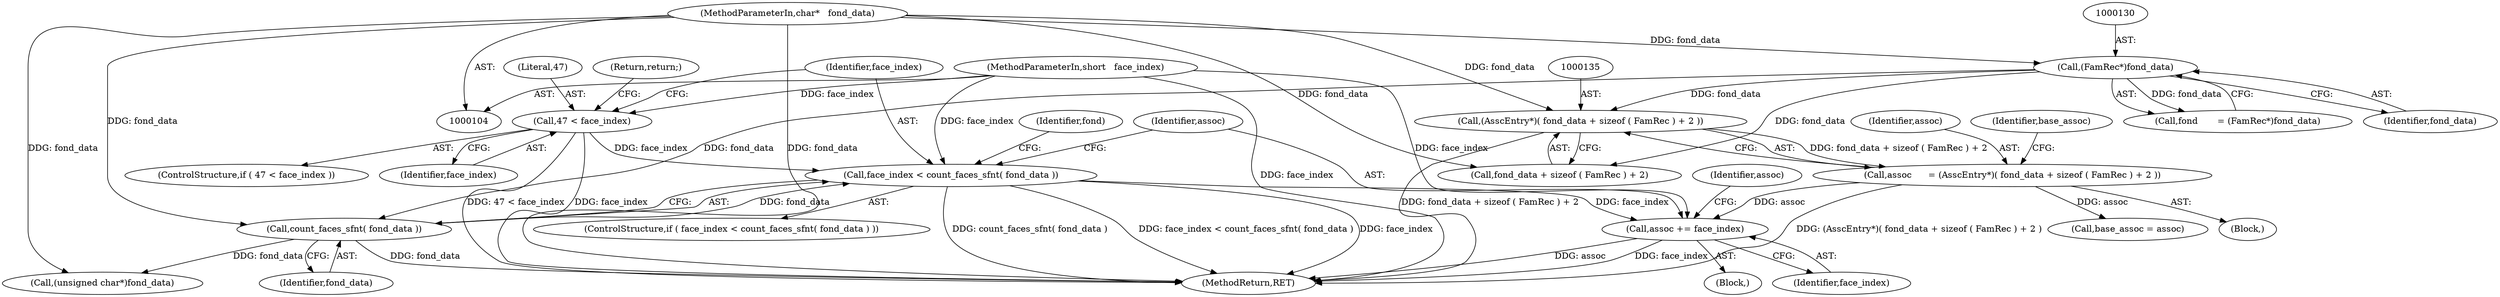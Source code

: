 digraph "0_savannah_18a8f0d9943369449bc4de92d411c78fb08d616c@pointer" {
"1000156" [label="(Call,assoc += face_index)"];
"1000151" [label="(Call,face_index < count_faces_sfnt( fond_data ))"];
"1000146" [label="(Call,47 < face_index)"];
"1000109" [label="(MethodParameterIn,short   face_index)"];
"1000153" [label="(Call,count_faces_sfnt( fond_data ))"];
"1000105" [label="(MethodParameterIn,char*   fond_data)"];
"1000129" [label="(Call,(FamRec*)fond_data)"];
"1000132" [label="(Call,assoc      = (AsscEntry*)( fond_data + sizeof ( FamRec ) + 2 ))"];
"1000134" [label="(Call,(AsscEntry*)( fond_data + sizeof ( FamRec ) + 2 ))"];
"1000206" [label="(Call,(unsigned char*)fond_data)"];
"1000153" [label="(Call,count_faces_sfnt( fond_data ))"];
"1000110" [label="(Block,)"];
"1000157" [label="(Identifier,assoc)"];
"1000151" [label="(Call,face_index < count_faces_sfnt( fond_data ))"];
"1000147" [label="(Literal,47)"];
"1000148" [label="(Identifier,face_index)"];
"1000158" [label="(Identifier,face_index)"];
"1000145" [label="(ControlStructure,if ( 47 < face_index ))"];
"1000132" [label="(Call,assoc      = (AsscEntry*)( fond_data + sizeof ( FamRec ) + 2 ))"];
"1000146" [label="(Call,47 < face_index)"];
"1000105" [label="(MethodParameterIn,char*   fond_data)"];
"1000129" [label="(Call,(FamRec*)fond_data)"];
"1000131" [label="(Identifier,fond_data)"];
"1000404" [label="(MethodReturn,RET)"];
"1000150" [label="(ControlStructure,if ( face_index < count_faces_sfnt( fond_data ) ))"];
"1000156" [label="(Call,assoc += face_index)"];
"1000200" [label="(Identifier,fond)"];
"1000136" [label="(Call,fond_data + sizeof ( FamRec ) + 2)"];
"1000133" [label="(Identifier,assoc)"];
"1000149" [label="(Return,return;)"];
"1000142" [label="(Call,base_assoc = assoc)"];
"1000163" [label="(Identifier,assoc)"];
"1000109" [label="(MethodParameterIn,short   face_index)"];
"1000154" [label="(Identifier,fond_data)"];
"1000155" [label="(Block,)"];
"1000127" [label="(Call,fond       = (FamRec*)fond_data)"];
"1000152" [label="(Identifier,face_index)"];
"1000143" [label="(Identifier,base_assoc)"];
"1000134" [label="(Call,(AsscEntry*)( fond_data + sizeof ( FamRec ) + 2 ))"];
"1000156" -> "1000155"  [label="AST: "];
"1000156" -> "1000158"  [label="CFG: "];
"1000157" -> "1000156"  [label="AST: "];
"1000158" -> "1000156"  [label="AST: "];
"1000163" -> "1000156"  [label="CFG: "];
"1000156" -> "1000404"  [label="DDG: assoc"];
"1000156" -> "1000404"  [label="DDG: face_index"];
"1000151" -> "1000156"  [label="DDG: face_index"];
"1000109" -> "1000156"  [label="DDG: face_index"];
"1000132" -> "1000156"  [label="DDG: assoc"];
"1000151" -> "1000150"  [label="AST: "];
"1000151" -> "1000153"  [label="CFG: "];
"1000152" -> "1000151"  [label="AST: "];
"1000153" -> "1000151"  [label="AST: "];
"1000157" -> "1000151"  [label="CFG: "];
"1000200" -> "1000151"  [label="CFG: "];
"1000151" -> "1000404"  [label="DDG: face_index < count_faces_sfnt( fond_data )"];
"1000151" -> "1000404"  [label="DDG: face_index"];
"1000151" -> "1000404"  [label="DDG: count_faces_sfnt( fond_data )"];
"1000146" -> "1000151"  [label="DDG: face_index"];
"1000109" -> "1000151"  [label="DDG: face_index"];
"1000153" -> "1000151"  [label="DDG: fond_data"];
"1000146" -> "1000145"  [label="AST: "];
"1000146" -> "1000148"  [label="CFG: "];
"1000147" -> "1000146"  [label="AST: "];
"1000148" -> "1000146"  [label="AST: "];
"1000149" -> "1000146"  [label="CFG: "];
"1000152" -> "1000146"  [label="CFG: "];
"1000146" -> "1000404"  [label="DDG: face_index"];
"1000146" -> "1000404"  [label="DDG: 47 < face_index"];
"1000109" -> "1000146"  [label="DDG: face_index"];
"1000109" -> "1000104"  [label="AST: "];
"1000109" -> "1000404"  [label="DDG: face_index"];
"1000153" -> "1000154"  [label="CFG: "];
"1000154" -> "1000153"  [label="AST: "];
"1000153" -> "1000404"  [label="DDG: fond_data"];
"1000105" -> "1000153"  [label="DDG: fond_data"];
"1000129" -> "1000153"  [label="DDG: fond_data"];
"1000153" -> "1000206"  [label="DDG: fond_data"];
"1000105" -> "1000104"  [label="AST: "];
"1000105" -> "1000404"  [label="DDG: fond_data"];
"1000105" -> "1000129"  [label="DDG: fond_data"];
"1000105" -> "1000134"  [label="DDG: fond_data"];
"1000105" -> "1000136"  [label="DDG: fond_data"];
"1000105" -> "1000206"  [label="DDG: fond_data"];
"1000129" -> "1000127"  [label="AST: "];
"1000129" -> "1000131"  [label="CFG: "];
"1000130" -> "1000129"  [label="AST: "];
"1000131" -> "1000129"  [label="AST: "];
"1000127" -> "1000129"  [label="CFG: "];
"1000129" -> "1000127"  [label="DDG: fond_data"];
"1000129" -> "1000134"  [label="DDG: fond_data"];
"1000129" -> "1000136"  [label="DDG: fond_data"];
"1000132" -> "1000110"  [label="AST: "];
"1000132" -> "1000134"  [label="CFG: "];
"1000133" -> "1000132"  [label="AST: "];
"1000134" -> "1000132"  [label="AST: "];
"1000143" -> "1000132"  [label="CFG: "];
"1000132" -> "1000404"  [label="DDG: (AsscEntry*)( fond_data + sizeof ( FamRec ) + 2 )"];
"1000134" -> "1000132"  [label="DDG: fond_data + sizeof ( FamRec ) + 2"];
"1000132" -> "1000142"  [label="DDG: assoc"];
"1000134" -> "1000136"  [label="CFG: "];
"1000135" -> "1000134"  [label="AST: "];
"1000136" -> "1000134"  [label="AST: "];
"1000134" -> "1000404"  [label="DDG: fond_data + sizeof ( FamRec ) + 2"];
}
